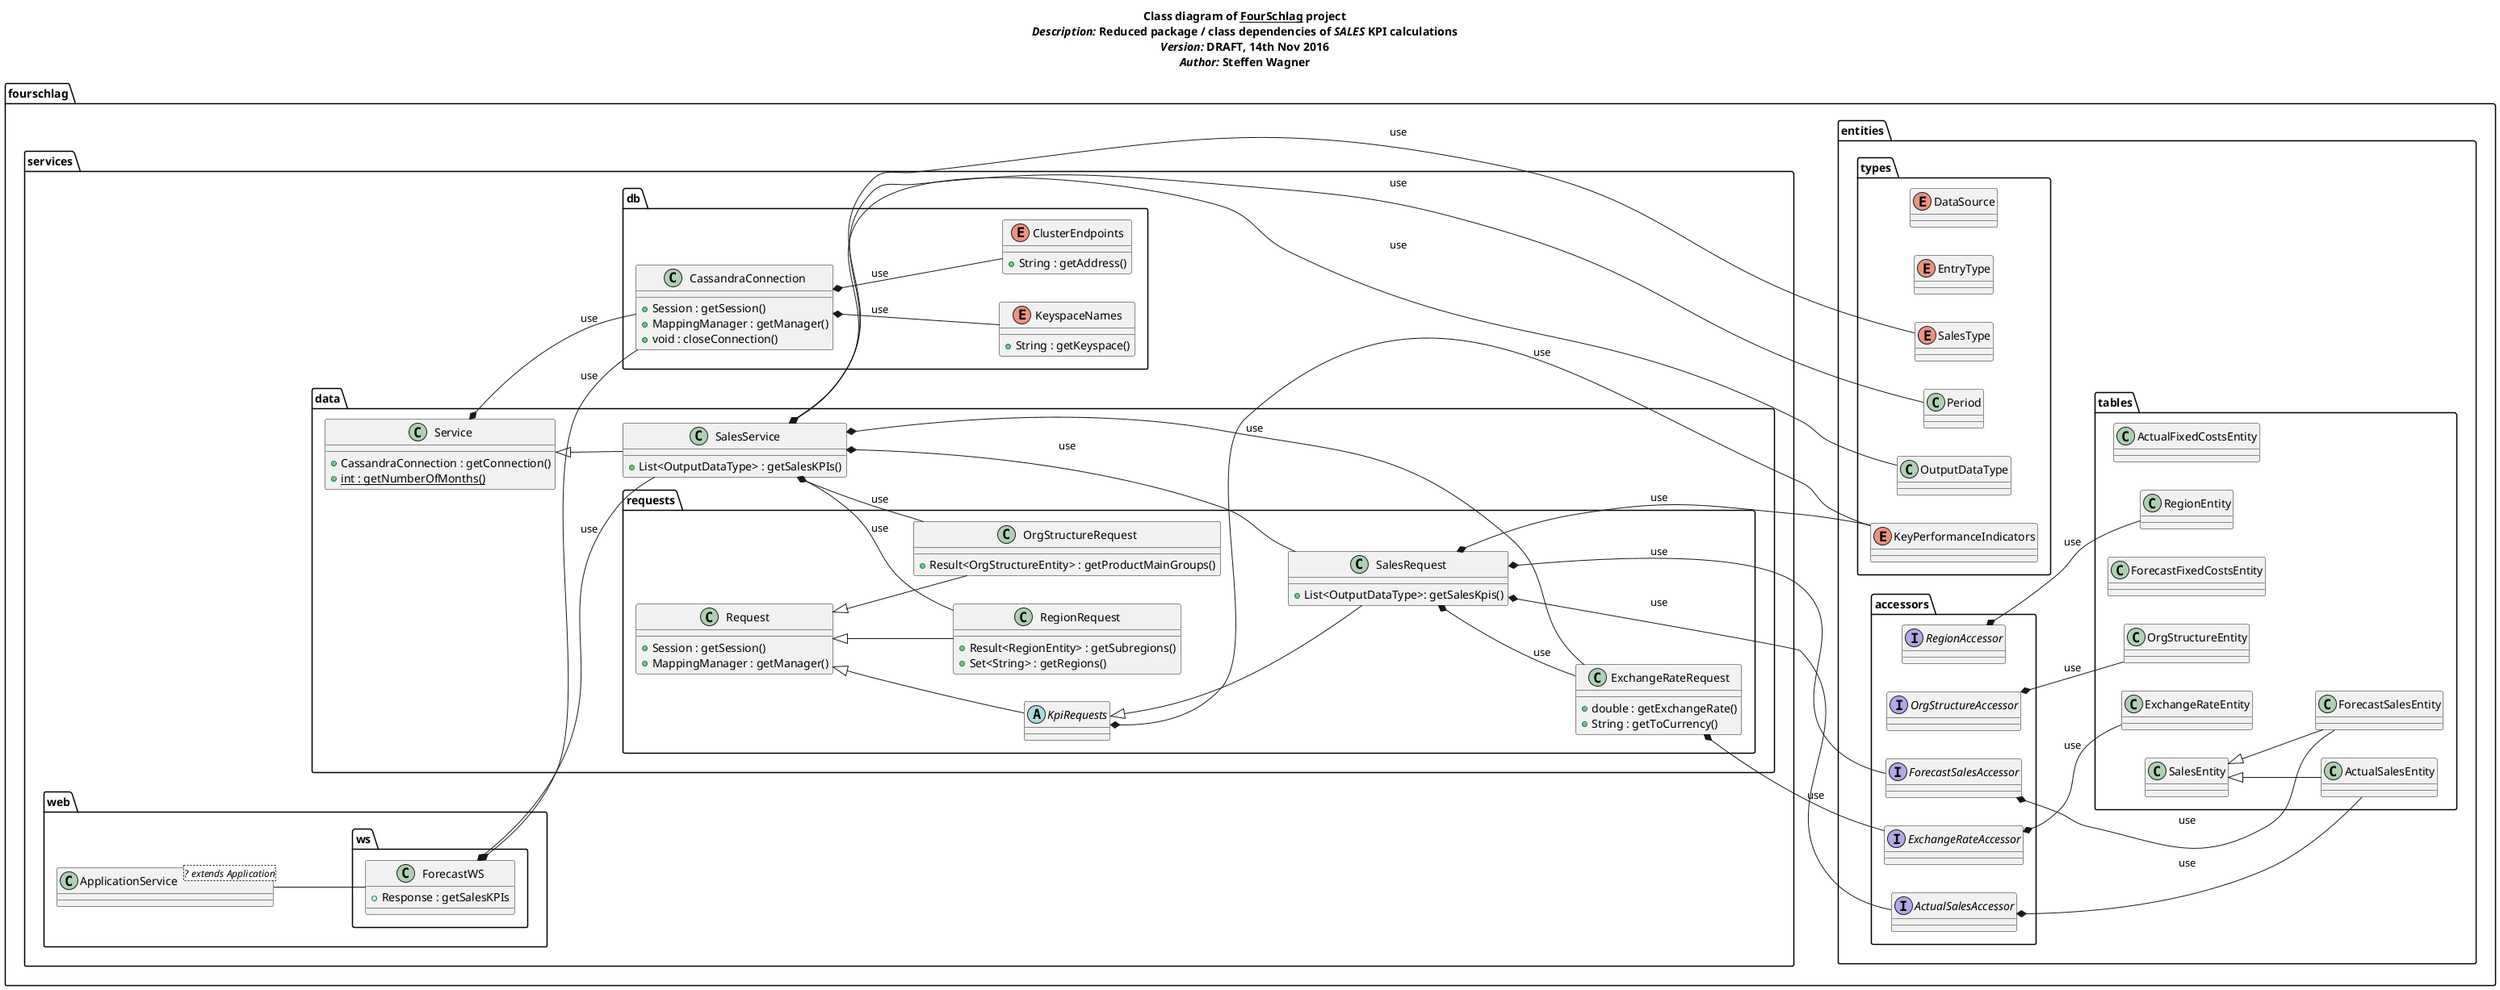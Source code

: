 @startuml
/' For available options see
http://plantuml.com/component-diagram
http://plantuml.com/class-diagram '/

title
 <b>Class diagram of <u>FourSchlag</u> project</b>
 <i>Description:</i> Reduced package / class dependencies of <i>SALES</i> KPI calculations
 <i>Version:</i> <b>DRAFT</b>, 14th Nov 2016
 <i>Author:</i> Steffen Wagner
end title

left to right direction

package "fourschlag" {
    package "entities" {
        package "accessors" {
            Interface "ActualSalesAccessor"{
            }

            Interface "ExchangeRateAccessor" {
            }

            Interface "ForecastSalesAccessor" {
            }

            Interface "OrgStructureAccessor" {
            }

            Interface "RegionAccessor" {
            }
        }

        package "types" {
            Enum "DataSource" {
            }

            Enum "EntryType" {
            }

            Enum "KeyPerformanceIndicators" {
            }

            Class "OutputDataType" {
            }

            Class "Period" {
            }

            Enum "SalesType" {
            }
        }

        package "tables" {
            Class "ActualFixedCostsEntity" {
            }

            Class "ActualSalesEntity" {
            }

            Class "ExchangeRateEntity" {
            }

            Class "ForecastFixedCostsEntity" {
            }

            Class "ForecastSalesEntity" {
            }

            Class "OrgStructureEntity" {
            }

            Class "RegionEntity" {
            }

            Class "SalesEntity" {
            }
        }

        ' inheritances from SalesEntity
        SalesEntity <|-- ForecastSalesEntity
        SalesEntity <|-- ActualSalesEntity

        ' create usages from Accessors to different Entities
        ActualSalesAccessor *-- ActualSalesEntity : use
        ExchangeRateAccessor *-- ExchangeRateEntity : use
        ForecastSalesAccessor *-- ForecastSalesEntity : use
        OrgStructureAccessor *-- OrgStructureEntity : use
        RegionAccessor *-- RegionEntity : use
    }

    package "services" {

        package "data" {

            package "requests" {
                Class "ExchangeRateRequest" {
                    +double : getExchangeRate()
                    +String : getToCurrency()
                }

                Abstract Class "KpiRequests" {

                }

                Class "OrgStructureRequest" {
                    +Result<OrgStructureEntity> : getProductMainGroups()
                }

                Class "RegionRequest" {
                     +Result<RegionEntity> : getSubregions()
                     +Set<String> : getRegions()
                }

                Class "Request" {
                    +Session : getSession()
                    +MappingManager : getManager()
                }

                Class "SalesRequest" {
                    +List<OutputDataType>: getSalesKpis()
                }

                ' inheritance of Request <-- KpiRequest <-- SalesRequest
                Request <|-- KpiRequests
                KpiRequests <|-- SalesRequest

                ' inherits for Request
                Request <|-- OrgStructureRequest
                Request <|-- RegionRequest

                ' ExchangeRateRequest gets data from ExchangeRateAccessor
                ExchangeRateRequest *-- ExchangeRateAccessor : use

                ' KpiRequests uses KPI class
                KpiRequests *-- KeyPerformanceIndicators : use

                ' usages from SalesRequest
                SalesRequest *-- ActualSalesAccessor : use
                SalesRequest *-- ForecastSalesAccessor : use
                SalesRequest *-- ExchangeRateRequest : use
                SalesRequest *-- KeyPerformanceIndicators : use
            }

            Class "Service" {
                +CassandraConnection : getConnection()
                +{static}int : getNumberOfMonths()
            }

            Class "SalesService" {
                +List<OutputDataType> : getSalesKPIs()
            }

            Service <|-- SalesService

            ' internal uses of SalesService
            SalesService *-- SalesRequest : use
            SalesService *-- ExchangeRateRequest : use
            SalesService *-- OrgStructureRequest : use
            SalesService *-- RegionRequest : use
            SalesService *-- Period : use
            SalesService *-- OutputDataType : use
            SalesService *-- SalesType : use
        }

        package "db" {
            Enum "KeyspaceNames" {
                +String : getKeyspace()
            }

            Enum "ClusterEndpoints" {
                +String : getAddress()
            }

            Class "CassandraConnection" {
                +Session : getSession()
                +MappingManager : getManager()
                +void : closeConnection()
            }

            ' internal uses of CassandaConnection
            CassandraConnection *-- KeyspaceNames : use
            CassandraConnection *-- ClusterEndpoints : use

            ' open database connection
            Service *-- CassandraConnection : use
        }

        package "web" {
            package "ws" {
                Class ForecastWS {
                    +Response : getSalesKPIs
                }
            }

            Class ApplicationService<? extends Application>  {
            }

            ApplicationService -- ForecastWS

            ' WS uses SalesService to get the KPI data
            ForecastWS *-- SalesService : use
            ForecastWS *-- CassandraConnection : use
        }
    }
}

@enduml